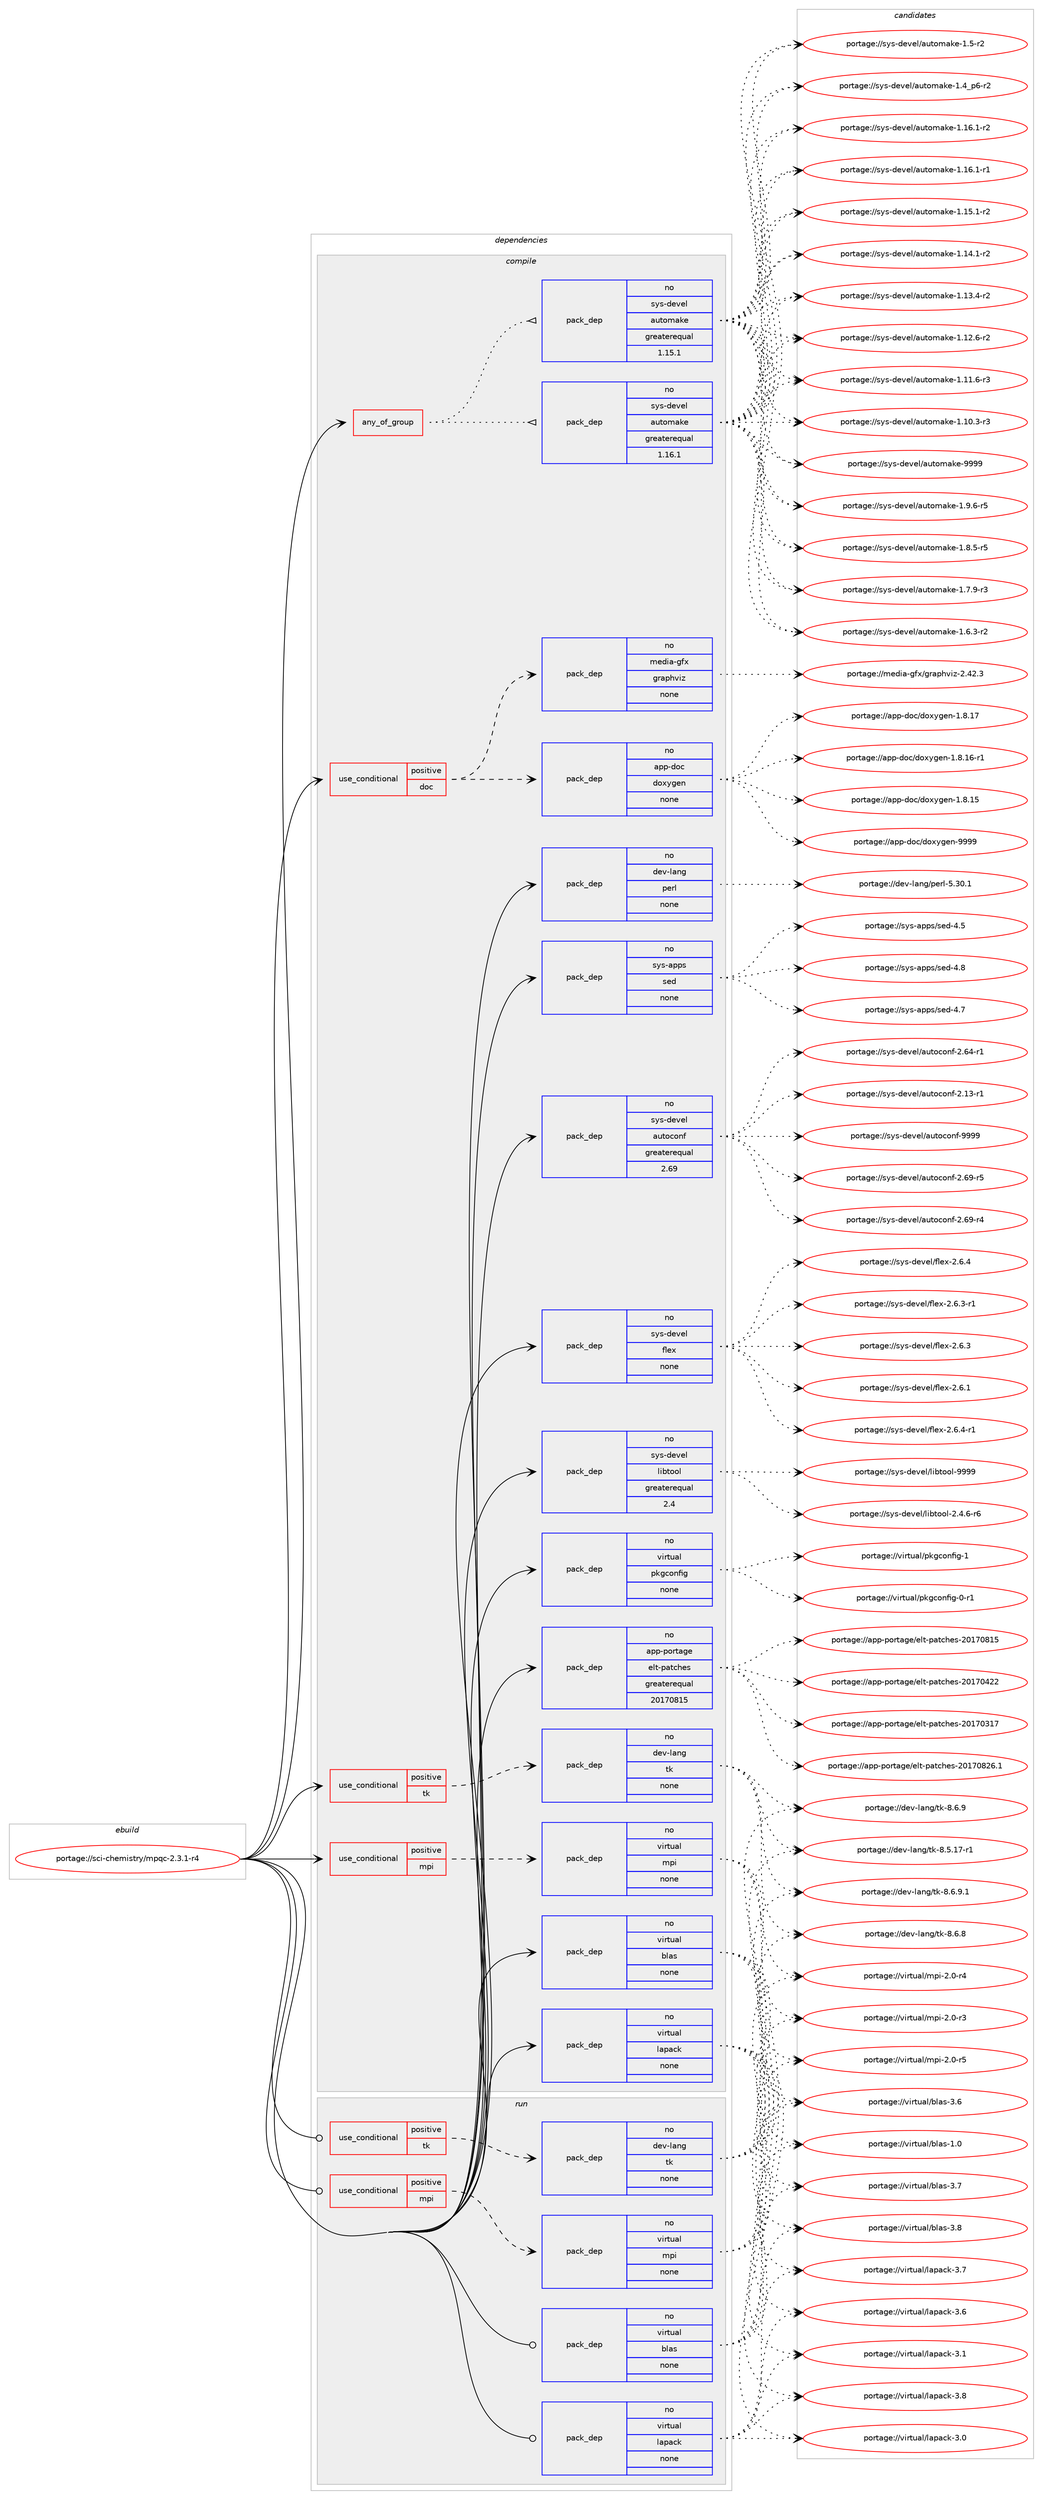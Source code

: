 digraph prolog {

# *************
# Graph options
# *************

newrank=true;
concentrate=true;
compound=true;
graph [rankdir=LR,fontname=Helvetica,fontsize=10,ranksep=1.5];#, ranksep=2.5, nodesep=0.2];
edge  [arrowhead=vee];
node  [fontname=Helvetica,fontsize=10];

# **********
# The ebuild
# **********

subgraph cluster_leftcol {
color=gray;
rank=same;
label=<<i>ebuild</i>>;
id [label="portage://sci-chemistry/mpqc-2.3.1-r4", color=red, width=4, href="../sci-chemistry/mpqc-2.3.1-r4.svg"];
}

# ****************
# The dependencies
# ****************

subgraph cluster_midcol {
color=gray;
label=<<i>dependencies</i>>;
subgraph cluster_compile {
fillcolor="#eeeeee";
style=filled;
label=<<i>compile</i>>;
subgraph any1123 {
dependency55364 [label=<<TABLE BORDER="0" CELLBORDER="1" CELLSPACING="0" CELLPADDING="4"><TR><TD CELLPADDING="10">any_of_group</TD></TR></TABLE>>, shape=none, color=red];subgraph pack42853 {
dependency55365 [label=<<TABLE BORDER="0" CELLBORDER="1" CELLSPACING="0" CELLPADDING="4" WIDTH="220"><TR><TD ROWSPAN="6" CELLPADDING="30">pack_dep</TD></TR><TR><TD WIDTH="110">no</TD></TR><TR><TD>sys-devel</TD></TR><TR><TD>automake</TD></TR><TR><TD>greaterequal</TD></TR><TR><TD>1.16.1</TD></TR></TABLE>>, shape=none, color=blue];
}
dependency55364:e -> dependency55365:w [weight=20,style="dotted",arrowhead="oinv"];
subgraph pack42854 {
dependency55366 [label=<<TABLE BORDER="0" CELLBORDER="1" CELLSPACING="0" CELLPADDING="4" WIDTH="220"><TR><TD ROWSPAN="6" CELLPADDING="30">pack_dep</TD></TR><TR><TD WIDTH="110">no</TD></TR><TR><TD>sys-devel</TD></TR><TR><TD>automake</TD></TR><TR><TD>greaterequal</TD></TR><TR><TD>1.15.1</TD></TR></TABLE>>, shape=none, color=blue];
}
dependency55364:e -> dependency55366:w [weight=20,style="dotted",arrowhead="oinv"];
}
id:e -> dependency55364:w [weight=20,style="solid",arrowhead="vee"];
subgraph cond11340 {
dependency55367 [label=<<TABLE BORDER="0" CELLBORDER="1" CELLSPACING="0" CELLPADDING="4"><TR><TD ROWSPAN="3" CELLPADDING="10">use_conditional</TD></TR><TR><TD>positive</TD></TR><TR><TD>doc</TD></TR></TABLE>>, shape=none, color=red];
subgraph pack42855 {
dependency55368 [label=<<TABLE BORDER="0" CELLBORDER="1" CELLSPACING="0" CELLPADDING="4" WIDTH="220"><TR><TD ROWSPAN="6" CELLPADDING="30">pack_dep</TD></TR><TR><TD WIDTH="110">no</TD></TR><TR><TD>app-doc</TD></TR><TR><TD>doxygen</TD></TR><TR><TD>none</TD></TR><TR><TD></TD></TR></TABLE>>, shape=none, color=blue];
}
dependency55367:e -> dependency55368:w [weight=20,style="dashed",arrowhead="vee"];
subgraph pack42856 {
dependency55369 [label=<<TABLE BORDER="0" CELLBORDER="1" CELLSPACING="0" CELLPADDING="4" WIDTH="220"><TR><TD ROWSPAN="6" CELLPADDING="30">pack_dep</TD></TR><TR><TD WIDTH="110">no</TD></TR><TR><TD>media-gfx</TD></TR><TR><TD>graphviz</TD></TR><TR><TD>none</TD></TR><TR><TD></TD></TR></TABLE>>, shape=none, color=blue];
}
dependency55367:e -> dependency55369:w [weight=20,style="dashed",arrowhead="vee"];
}
id:e -> dependency55367:w [weight=20,style="solid",arrowhead="vee"];
subgraph cond11341 {
dependency55370 [label=<<TABLE BORDER="0" CELLBORDER="1" CELLSPACING="0" CELLPADDING="4"><TR><TD ROWSPAN="3" CELLPADDING="10">use_conditional</TD></TR><TR><TD>positive</TD></TR><TR><TD>mpi</TD></TR></TABLE>>, shape=none, color=red];
subgraph pack42857 {
dependency55371 [label=<<TABLE BORDER="0" CELLBORDER="1" CELLSPACING="0" CELLPADDING="4" WIDTH="220"><TR><TD ROWSPAN="6" CELLPADDING="30">pack_dep</TD></TR><TR><TD WIDTH="110">no</TD></TR><TR><TD>virtual</TD></TR><TR><TD>mpi</TD></TR><TR><TD>none</TD></TR><TR><TD></TD></TR></TABLE>>, shape=none, color=blue];
}
dependency55370:e -> dependency55371:w [weight=20,style="dashed",arrowhead="vee"];
}
id:e -> dependency55370:w [weight=20,style="solid",arrowhead="vee"];
subgraph cond11342 {
dependency55372 [label=<<TABLE BORDER="0" CELLBORDER="1" CELLSPACING="0" CELLPADDING="4"><TR><TD ROWSPAN="3" CELLPADDING="10">use_conditional</TD></TR><TR><TD>positive</TD></TR><TR><TD>tk</TD></TR></TABLE>>, shape=none, color=red];
subgraph pack42858 {
dependency55373 [label=<<TABLE BORDER="0" CELLBORDER="1" CELLSPACING="0" CELLPADDING="4" WIDTH="220"><TR><TD ROWSPAN="6" CELLPADDING="30">pack_dep</TD></TR><TR><TD WIDTH="110">no</TD></TR><TR><TD>dev-lang</TD></TR><TR><TD>tk</TD></TR><TR><TD>none</TD></TR><TR><TD></TD></TR></TABLE>>, shape=none, color=blue];
}
dependency55372:e -> dependency55373:w [weight=20,style="dashed",arrowhead="vee"];
}
id:e -> dependency55372:w [weight=20,style="solid",arrowhead="vee"];
subgraph pack42859 {
dependency55374 [label=<<TABLE BORDER="0" CELLBORDER="1" CELLSPACING="0" CELLPADDING="4" WIDTH="220"><TR><TD ROWSPAN="6" CELLPADDING="30">pack_dep</TD></TR><TR><TD WIDTH="110">no</TD></TR><TR><TD>app-portage</TD></TR><TR><TD>elt-patches</TD></TR><TR><TD>greaterequal</TD></TR><TR><TD>20170815</TD></TR></TABLE>>, shape=none, color=blue];
}
id:e -> dependency55374:w [weight=20,style="solid",arrowhead="vee"];
subgraph pack42860 {
dependency55375 [label=<<TABLE BORDER="0" CELLBORDER="1" CELLSPACING="0" CELLPADDING="4" WIDTH="220"><TR><TD ROWSPAN="6" CELLPADDING="30">pack_dep</TD></TR><TR><TD WIDTH="110">no</TD></TR><TR><TD>dev-lang</TD></TR><TR><TD>perl</TD></TR><TR><TD>none</TD></TR><TR><TD></TD></TR></TABLE>>, shape=none, color=blue];
}
id:e -> dependency55375:w [weight=20,style="solid",arrowhead="vee"];
subgraph pack42861 {
dependency55376 [label=<<TABLE BORDER="0" CELLBORDER="1" CELLSPACING="0" CELLPADDING="4" WIDTH="220"><TR><TD ROWSPAN="6" CELLPADDING="30">pack_dep</TD></TR><TR><TD WIDTH="110">no</TD></TR><TR><TD>sys-apps</TD></TR><TR><TD>sed</TD></TR><TR><TD>none</TD></TR><TR><TD></TD></TR></TABLE>>, shape=none, color=blue];
}
id:e -> dependency55376:w [weight=20,style="solid",arrowhead="vee"];
subgraph pack42862 {
dependency55377 [label=<<TABLE BORDER="0" CELLBORDER="1" CELLSPACING="0" CELLPADDING="4" WIDTH="220"><TR><TD ROWSPAN="6" CELLPADDING="30">pack_dep</TD></TR><TR><TD WIDTH="110">no</TD></TR><TR><TD>sys-devel</TD></TR><TR><TD>autoconf</TD></TR><TR><TD>greaterequal</TD></TR><TR><TD>2.69</TD></TR></TABLE>>, shape=none, color=blue];
}
id:e -> dependency55377:w [weight=20,style="solid",arrowhead="vee"];
subgraph pack42863 {
dependency55378 [label=<<TABLE BORDER="0" CELLBORDER="1" CELLSPACING="0" CELLPADDING="4" WIDTH="220"><TR><TD ROWSPAN="6" CELLPADDING="30">pack_dep</TD></TR><TR><TD WIDTH="110">no</TD></TR><TR><TD>sys-devel</TD></TR><TR><TD>flex</TD></TR><TR><TD>none</TD></TR><TR><TD></TD></TR></TABLE>>, shape=none, color=blue];
}
id:e -> dependency55378:w [weight=20,style="solid",arrowhead="vee"];
subgraph pack42864 {
dependency55379 [label=<<TABLE BORDER="0" CELLBORDER="1" CELLSPACING="0" CELLPADDING="4" WIDTH="220"><TR><TD ROWSPAN="6" CELLPADDING="30">pack_dep</TD></TR><TR><TD WIDTH="110">no</TD></TR><TR><TD>sys-devel</TD></TR><TR><TD>libtool</TD></TR><TR><TD>greaterequal</TD></TR><TR><TD>2.4</TD></TR></TABLE>>, shape=none, color=blue];
}
id:e -> dependency55379:w [weight=20,style="solid",arrowhead="vee"];
subgraph pack42865 {
dependency55380 [label=<<TABLE BORDER="0" CELLBORDER="1" CELLSPACING="0" CELLPADDING="4" WIDTH="220"><TR><TD ROWSPAN="6" CELLPADDING="30">pack_dep</TD></TR><TR><TD WIDTH="110">no</TD></TR><TR><TD>virtual</TD></TR><TR><TD>blas</TD></TR><TR><TD>none</TD></TR><TR><TD></TD></TR></TABLE>>, shape=none, color=blue];
}
id:e -> dependency55380:w [weight=20,style="solid",arrowhead="vee"];
subgraph pack42866 {
dependency55381 [label=<<TABLE BORDER="0" CELLBORDER="1" CELLSPACING="0" CELLPADDING="4" WIDTH="220"><TR><TD ROWSPAN="6" CELLPADDING="30">pack_dep</TD></TR><TR><TD WIDTH="110">no</TD></TR><TR><TD>virtual</TD></TR><TR><TD>lapack</TD></TR><TR><TD>none</TD></TR><TR><TD></TD></TR></TABLE>>, shape=none, color=blue];
}
id:e -> dependency55381:w [weight=20,style="solid",arrowhead="vee"];
subgraph pack42867 {
dependency55382 [label=<<TABLE BORDER="0" CELLBORDER="1" CELLSPACING="0" CELLPADDING="4" WIDTH="220"><TR><TD ROWSPAN="6" CELLPADDING="30">pack_dep</TD></TR><TR><TD WIDTH="110">no</TD></TR><TR><TD>virtual</TD></TR><TR><TD>pkgconfig</TD></TR><TR><TD>none</TD></TR><TR><TD></TD></TR></TABLE>>, shape=none, color=blue];
}
id:e -> dependency55382:w [weight=20,style="solid",arrowhead="vee"];
}
subgraph cluster_compileandrun {
fillcolor="#eeeeee";
style=filled;
label=<<i>compile and run</i>>;
}
subgraph cluster_run {
fillcolor="#eeeeee";
style=filled;
label=<<i>run</i>>;
subgraph cond11343 {
dependency55383 [label=<<TABLE BORDER="0" CELLBORDER="1" CELLSPACING="0" CELLPADDING="4"><TR><TD ROWSPAN="3" CELLPADDING="10">use_conditional</TD></TR><TR><TD>positive</TD></TR><TR><TD>mpi</TD></TR></TABLE>>, shape=none, color=red];
subgraph pack42868 {
dependency55384 [label=<<TABLE BORDER="0" CELLBORDER="1" CELLSPACING="0" CELLPADDING="4" WIDTH="220"><TR><TD ROWSPAN="6" CELLPADDING="30">pack_dep</TD></TR><TR><TD WIDTH="110">no</TD></TR><TR><TD>virtual</TD></TR><TR><TD>mpi</TD></TR><TR><TD>none</TD></TR><TR><TD></TD></TR></TABLE>>, shape=none, color=blue];
}
dependency55383:e -> dependency55384:w [weight=20,style="dashed",arrowhead="vee"];
}
id:e -> dependency55383:w [weight=20,style="solid",arrowhead="odot"];
subgraph cond11344 {
dependency55385 [label=<<TABLE BORDER="0" CELLBORDER="1" CELLSPACING="0" CELLPADDING="4"><TR><TD ROWSPAN="3" CELLPADDING="10">use_conditional</TD></TR><TR><TD>positive</TD></TR><TR><TD>tk</TD></TR></TABLE>>, shape=none, color=red];
subgraph pack42869 {
dependency55386 [label=<<TABLE BORDER="0" CELLBORDER="1" CELLSPACING="0" CELLPADDING="4" WIDTH="220"><TR><TD ROWSPAN="6" CELLPADDING="30">pack_dep</TD></TR><TR><TD WIDTH="110">no</TD></TR><TR><TD>dev-lang</TD></TR><TR><TD>tk</TD></TR><TR><TD>none</TD></TR><TR><TD></TD></TR></TABLE>>, shape=none, color=blue];
}
dependency55385:e -> dependency55386:w [weight=20,style="dashed",arrowhead="vee"];
}
id:e -> dependency55385:w [weight=20,style="solid",arrowhead="odot"];
subgraph pack42870 {
dependency55387 [label=<<TABLE BORDER="0" CELLBORDER="1" CELLSPACING="0" CELLPADDING="4" WIDTH="220"><TR><TD ROWSPAN="6" CELLPADDING="30">pack_dep</TD></TR><TR><TD WIDTH="110">no</TD></TR><TR><TD>virtual</TD></TR><TR><TD>blas</TD></TR><TR><TD>none</TD></TR><TR><TD></TD></TR></TABLE>>, shape=none, color=blue];
}
id:e -> dependency55387:w [weight=20,style="solid",arrowhead="odot"];
subgraph pack42871 {
dependency55388 [label=<<TABLE BORDER="0" CELLBORDER="1" CELLSPACING="0" CELLPADDING="4" WIDTH="220"><TR><TD ROWSPAN="6" CELLPADDING="30">pack_dep</TD></TR><TR><TD WIDTH="110">no</TD></TR><TR><TD>virtual</TD></TR><TR><TD>lapack</TD></TR><TR><TD>none</TD></TR><TR><TD></TD></TR></TABLE>>, shape=none, color=blue];
}
id:e -> dependency55388:w [weight=20,style="solid",arrowhead="odot"];
}
}

# **************
# The candidates
# **************

subgraph cluster_choices {
rank=same;
color=gray;
label=<<i>candidates</i>>;

subgraph choice42853 {
color=black;
nodesep=1;
choice115121115451001011181011084797117116111109971071014557575757 [label="portage://sys-devel/automake-9999", color=red, width=4,href="../sys-devel/automake-9999.svg"];
choice115121115451001011181011084797117116111109971071014549465746544511453 [label="portage://sys-devel/automake-1.9.6-r5", color=red, width=4,href="../sys-devel/automake-1.9.6-r5.svg"];
choice115121115451001011181011084797117116111109971071014549465646534511453 [label="portage://sys-devel/automake-1.8.5-r5", color=red, width=4,href="../sys-devel/automake-1.8.5-r5.svg"];
choice115121115451001011181011084797117116111109971071014549465546574511451 [label="portage://sys-devel/automake-1.7.9-r3", color=red, width=4,href="../sys-devel/automake-1.7.9-r3.svg"];
choice115121115451001011181011084797117116111109971071014549465446514511450 [label="portage://sys-devel/automake-1.6.3-r2", color=red, width=4,href="../sys-devel/automake-1.6.3-r2.svg"];
choice11512111545100101118101108479711711611110997107101454946534511450 [label="portage://sys-devel/automake-1.5-r2", color=red, width=4,href="../sys-devel/automake-1.5-r2.svg"];
choice115121115451001011181011084797117116111109971071014549465295112544511450 [label="portage://sys-devel/automake-1.4_p6-r2", color=red, width=4,href="../sys-devel/automake-1.4_p6-r2.svg"];
choice11512111545100101118101108479711711611110997107101454946495446494511450 [label="portage://sys-devel/automake-1.16.1-r2", color=red, width=4,href="../sys-devel/automake-1.16.1-r2.svg"];
choice11512111545100101118101108479711711611110997107101454946495446494511449 [label="portage://sys-devel/automake-1.16.1-r1", color=red, width=4,href="../sys-devel/automake-1.16.1-r1.svg"];
choice11512111545100101118101108479711711611110997107101454946495346494511450 [label="portage://sys-devel/automake-1.15.1-r2", color=red, width=4,href="../sys-devel/automake-1.15.1-r2.svg"];
choice11512111545100101118101108479711711611110997107101454946495246494511450 [label="portage://sys-devel/automake-1.14.1-r2", color=red, width=4,href="../sys-devel/automake-1.14.1-r2.svg"];
choice11512111545100101118101108479711711611110997107101454946495146524511450 [label="portage://sys-devel/automake-1.13.4-r2", color=red, width=4,href="../sys-devel/automake-1.13.4-r2.svg"];
choice11512111545100101118101108479711711611110997107101454946495046544511450 [label="portage://sys-devel/automake-1.12.6-r2", color=red, width=4,href="../sys-devel/automake-1.12.6-r2.svg"];
choice11512111545100101118101108479711711611110997107101454946494946544511451 [label="portage://sys-devel/automake-1.11.6-r3", color=red, width=4,href="../sys-devel/automake-1.11.6-r3.svg"];
choice11512111545100101118101108479711711611110997107101454946494846514511451 [label="portage://sys-devel/automake-1.10.3-r3", color=red, width=4,href="../sys-devel/automake-1.10.3-r3.svg"];
dependency55365:e -> choice115121115451001011181011084797117116111109971071014557575757:w [style=dotted,weight="100"];
dependency55365:e -> choice115121115451001011181011084797117116111109971071014549465746544511453:w [style=dotted,weight="100"];
dependency55365:e -> choice115121115451001011181011084797117116111109971071014549465646534511453:w [style=dotted,weight="100"];
dependency55365:e -> choice115121115451001011181011084797117116111109971071014549465546574511451:w [style=dotted,weight="100"];
dependency55365:e -> choice115121115451001011181011084797117116111109971071014549465446514511450:w [style=dotted,weight="100"];
dependency55365:e -> choice11512111545100101118101108479711711611110997107101454946534511450:w [style=dotted,weight="100"];
dependency55365:e -> choice115121115451001011181011084797117116111109971071014549465295112544511450:w [style=dotted,weight="100"];
dependency55365:e -> choice11512111545100101118101108479711711611110997107101454946495446494511450:w [style=dotted,weight="100"];
dependency55365:e -> choice11512111545100101118101108479711711611110997107101454946495446494511449:w [style=dotted,weight="100"];
dependency55365:e -> choice11512111545100101118101108479711711611110997107101454946495346494511450:w [style=dotted,weight="100"];
dependency55365:e -> choice11512111545100101118101108479711711611110997107101454946495246494511450:w [style=dotted,weight="100"];
dependency55365:e -> choice11512111545100101118101108479711711611110997107101454946495146524511450:w [style=dotted,weight="100"];
dependency55365:e -> choice11512111545100101118101108479711711611110997107101454946495046544511450:w [style=dotted,weight="100"];
dependency55365:e -> choice11512111545100101118101108479711711611110997107101454946494946544511451:w [style=dotted,weight="100"];
dependency55365:e -> choice11512111545100101118101108479711711611110997107101454946494846514511451:w [style=dotted,weight="100"];
}
subgraph choice42854 {
color=black;
nodesep=1;
choice115121115451001011181011084797117116111109971071014557575757 [label="portage://sys-devel/automake-9999", color=red, width=4,href="../sys-devel/automake-9999.svg"];
choice115121115451001011181011084797117116111109971071014549465746544511453 [label="portage://sys-devel/automake-1.9.6-r5", color=red, width=4,href="../sys-devel/automake-1.9.6-r5.svg"];
choice115121115451001011181011084797117116111109971071014549465646534511453 [label="portage://sys-devel/automake-1.8.5-r5", color=red, width=4,href="../sys-devel/automake-1.8.5-r5.svg"];
choice115121115451001011181011084797117116111109971071014549465546574511451 [label="portage://sys-devel/automake-1.7.9-r3", color=red, width=4,href="../sys-devel/automake-1.7.9-r3.svg"];
choice115121115451001011181011084797117116111109971071014549465446514511450 [label="portage://sys-devel/automake-1.6.3-r2", color=red, width=4,href="../sys-devel/automake-1.6.3-r2.svg"];
choice11512111545100101118101108479711711611110997107101454946534511450 [label="portage://sys-devel/automake-1.5-r2", color=red, width=4,href="../sys-devel/automake-1.5-r2.svg"];
choice115121115451001011181011084797117116111109971071014549465295112544511450 [label="portage://sys-devel/automake-1.4_p6-r2", color=red, width=4,href="../sys-devel/automake-1.4_p6-r2.svg"];
choice11512111545100101118101108479711711611110997107101454946495446494511450 [label="portage://sys-devel/automake-1.16.1-r2", color=red, width=4,href="../sys-devel/automake-1.16.1-r2.svg"];
choice11512111545100101118101108479711711611110997107101454946495446494511449 [label="portage://sys-devel/automake-1.16.1-r1", color=red, width=4,href="../sys-devel/automake-1.16.1-r1.svg"];
choice11512111545100101118101108479711711611110997107101454946495346494511450 [label="portage://sys-devel/automake-1.15.1-r2", color=red, width=4,href="../sys-devel/automake-1.15.1-r2.svg"];
choice11512111545100101118101108479711711611110997107101454946495246494511450 [label="portage://sys-devel/automake-1.14.1-r2", color=red, width=4,href="../sys-devel/automake-1.14.1-r2.svg"];
choice11512111545100101118101108479711711611110997107101454946495146524511450 [label="portage://sys-devel/automake-1.13.4-r2", color=red, width=4,href="../sys-devel/automake-1.13.4-r2.svg"];
choice11512111545100101118101108479711711611110997107101454946495046544511450 [label="portage://sys-devel/automake-1.12.6-r2", color=red, width=4,href="../sys-devel/automake-1.12.6-r2.svg"];
choice11512111545100101118101108479711711611110997107101454946494946544511451 [label="portage://sys-devel/automake-1.11.6-r3", color=red, width=4,href="../sys-devel/automake-1.11.6-r3.svg"];
choice11512111545100101118101108479711711611110997107101454946494846514511451 [label="portage://sys-devel/automake-1.10.3-r3", color=red, width=4,href="../sys-devel/automake-1.10.3-r3.svg"];
dependency55366:e -> choice115121115451001011181011084797117116111109971071014557575757:w [style=dotted,weight="100"];
dependency55366:e -> choice115121115451001011181011084797117116111109971071014549465746544511453:w [style=dotted,weight="100"];
dependency55366:e -> choice115121115451001011181011084797117116111109971071014549465646534511453:w [style=dotted,weight="100"];
dependency55366:e -> choice115121115451001011181011084797117116111109971071014549465546574511451:w [style=dotted,weight="100"];
dependency55366:e -> choice115121115451001011181011084797117116111109971071014549465446514511450:w [style=dotted,weight="100"];
dependency55366:e -> choice11512111545100101118101108479711711611110997107101454946534511450:w [style=dotted,weight="100"];
dependency55366:e -> choice115121115451001011181011084797117116111109971071014549465295112544511450:w [style=dotted,weight="100"];
dependency55366:e -> choice11512111545100101118101108479711711611110997107101454946495446494511450:w [style=dotted,weight="100"];
dependency55366:e -> choice11512111545100101118101108479711711611110997107101454946495446494511449:w [style=dotted,weight="100"];
dependency55366:e -> choice11512111545100101118101108479711711611110997107101454946495346494511450:w [style=dotted,weight="100"];
dependency55366:e -> choice11512111545100101118101108479711711611110997107101454946495246494511450:w [style=dotted,weight="100"];
dependency55366:e -> choice11512111545100101118101108479711711611110997107101454946495146524511450:w [style=dotted,weight="100"];
dependency55366:e -> choice11512111545100101118101108479711711611110997107101454946495046544511450:w [style=dotted,weight="100"];
dependency55366:e -> choice11512111545100101118101108479711711611110997107101454946494946544511451:w [style=dotted,weight="100"];
dependency55366:e -> choice11512111545100101118101108479711711611110997107101454946494846514511451:w [style=dotted,weight="100"];
}
subgraph choice42855 {
color=black;
nodesep=1;
choice971121124510011199471001111201211031011104557575757 [label="portage://app-doc/doxygen-9999", color=red, width=4,href="../app-doc/doxygen-9999.svg"];
choice9711211245100111994710011112012110310111045494656464955 [label="portage://app-doc/doxygen-1.8.17", color=red, width=4,href="../app-doc/doxygen-1.8.17.svg"];
choice97112112451001119947100111120121103101110454946564649544511449 [label="portage://app-doc/doxygen-1.8.16-r1", color=red, width=4,href="../app-doc/doxygen-1.8.16-r1.svg"];
choice9711211245100111994710011112012110310111045494656464953 [label="portage://app-doc/doxygen-1.8.15", color=red, width=4,href="../app-doc/doxygen-1.8.15.svg"];
dependency55368:e -> choice971121124510011199471001111201211031011104557575757:w [style=dotted,weight="100"];
dependency55368:e -> choice9711211245100111994710011112012110310111045494656464955:w [style=dotted,weight="100"];
dependency55368:e -> choice97112112451001119947100111120121103101110454946564649544511449:w [style=dotted,weight="100"];
dependency55368:e -> choice9711211245100111994710011112012110310111045494656464953:w [style=dotted,weight="100"];
}
subgraph choice42856 {
color=black;
nodesep=1;
choice1091011001059745103102120471031149711210411810512245504652504651 [label="portage://media-gfx/graphviz-2.42.3", color=red, width=4,href="../media-gfx/graphviz-2.42.3.svg"];
dependency55369:e -> choice1091011001059745103102120471031149711210411810512245504652504651:w [style=dotted,weight="100"];
}
subgraph choice42857 {
color=black;
nodesep=1;
choice1181051141161179710847109112105455046484511453 [label="portage://virtual/mpi-2.0-r5", color=red, width=4,href="../virtual/mpi-2.0-r5.svg"];
choice1181051141161179710847109112105455046484511452 [label="portage://virtual/mpi-2.0-r4", color=red, width=4,href="../virtual/mpi-2.0-r4.svg"];
choice1181051141161179710847109112105455046484511451 [label="portage://virtual/mpi-2.0-r3", color=red, width=4,href="../virtual/mpi-2.0-r3.svg"];
dependency55371:e -> choice1181051141161179710847109112105455046484511453:w [style=dotted,weight="100"];
dependency55371:e -> choice1181051141161179710847109112105455046484511452:w [style=dotted,weight="100"];
dependency55371:e -> choice1181051141161179710847109112105455046484511451:w [style=dotted,weight="100"];
}
subgraph choice42858 {
color=black;
nodesep=1;
choice1001011184510897110103471161074556465446574649 [label="portage://dev-lang/tk-8.6.9.1", color=red, width=4,href="../dev-lang/tk-8.6.9.1.svg"];
choice100101118451089711010347116107455646544657 [label="portage://dev-lang/tk-8.6.9", color=red, width=4,href="../dev-lang/tk-8.6.9.svg"];
choice100101118451089711010347116107455646544656 [label="portage://dev-lang/tk-8.6.8", color=red, width=4,href="../dev-lang/tk-8.6.8.svg"];
choice100101118451089711010347116107455646534649554511449 [label="portage://dev-lang/tk-8.5.17-r1", color=red, width=4,href="../dev-lang/tk-8.5.17-r1.svg"];
dependency55373:e -> choice1001011184510897110103471161074556465446574649:w [style=dotted,weight="100"];
dependency55373:e -> choice100101118451089711010347116107455646544657:w [style=dotted,weight="100"];
dependency55373:e -> choice100101118451089711010347116107455646544656:w [style=dotted,weight="100"];
dependency55373:e -> choice100101118451089711010347116107455646534649554511449:w [style=dotted,weight="100"];
}
subgraph choice42859 {
color=black;
nodesep=1;
choice971121124511211111411697103101471011081164511297116991041011154550484955485650544649 [label="portage://app-portage/elt-patches-20170826.1", color=red, width=4,href="../app-portage/elt-patches-20170826.1.svg"];
choice97112112451121111141169710310147101108116451129711699104101115455048495548564953 [label="portage://app-portage/elt-patches-20170815", color=red, width=4,href="../app-portage/elt-patches-20170815.svg"];
choice97112112451121111141169710310147101108116451129711699104101115455048495548525050 [label="portage://app-portage/elt-patches-20170422", color=red, width=4,href="../app-portage/elt-patches-20170422.svg"];
choice97112112451121111141169710310147101108116451129711699104101115455048495548514955 [label="portage://app-portage/elt-patches-20170317", color=red, width=4,href="../app-portage/elt-patches-20170317.svg"];
dependency55374:e -> choice971121124511211111411697103101471011081164511297116991041011154550484955485650544649:w [style=dotted,weight="100"];
dependency55374:e -> choice97112112451121111141169710310147101108116451129711699104101115455048495548564953:w [style=dotted,weight="100"];
dependency55374:e -> choice97112112451121111141169710310147101108116451129711699104101115455048495548525050:w [style=dotted,weight="100"];
dependency55374:e -> choice97112112451121111141169710310147101108116451129711699104101115455048495548514955:w [style=dotted,weight="100"];
}
subgraph choice42860 {
color=black;
nodesep=1;
choice10010111845108971101034711210111410845534651484649 [label="portage://dev-lang/perl-5.30.1", color=red, width=4,href="../dev-lang/perl-5.30.1.svg"];
dependency55375:e -> choice10010111845108971101034711210111410845534651484649:w [style=dotted,weight="100"];
}
subgraph choice42861 {
color=black;
nodesep=1;
choice11512111545971121121154711510110045524656 [label="portage://sys-apps/sed-4.8", color=red, width=4,href="../sys-apps/sed-4.8.svg"];
choice11512111545971121121154711510110045524655 [label="portage://sys-apps/sed-4.7", color=red, width=4,href="../sys-apps/sed-4.7.svg"];
choice11512111545971121121154711510110045524653 [label="portage://sys-apps/sed-4.5", color=red, width=4,href="../sys-apps/sed-4.5.svg"];
dependency55376:e -> choice11512111545971121121154711510110045524656:w [style=dotted,weight="100"];
dependency55376:e -> choice11512111545971121121154711510110045524655:w [style=dotted,weight="100"];
dependency55376:e -> choice11512111545971121121154711510110045524653:w [style=dotted,weight="100"];
}
subgraph choice42862 {
color=black;
nodesep=1;
choice115121115451001011181011084797117116111991111101024557575757 [label="portage://sys-devel/autoconf-9999", color=red, width=4,href="../sys-devel/autoconf-9999.svg"];
choice1151211154510010111810110847971171161119911111010245504654574511453 [label="portage://sys-devel/autoconf-2.69-r5", color=red, width=4,href="../sys-devel/autoconf-2.69-r5.svg"];
choice1151211154510010111810110847971171161119911111010245504654574511452 [label="portage://sys-devel/autoconf-2.69-r4", color=red, width=4,href="../sys-devel/autoconf-2.69-r4.svg"];
choice1151211154510010111810110847971171161119911111010245504654524511449 [label="portage://sys-devel/autoconf-2.64-r1", color=red, width=4,href="../sys-devel/autoconf-2.64-r1.svg"];
choice1151211154510010111810110847971171161119911111010245504649514511449 [label="portage://sys-devel/autoconf-2.13-r1", color=red, width=4,href="../sys-devel/autoconf-2.13-r1.svg"];
dependency55377:e -> choice115121115451001011181011084797117116111991111101024557575757:w [style=dotted,weight="100"];
dependency55377:e -> choice1151211154510010111810110847971171161119911111010245504654574511453:w [style=dotted,weight="100"];
dependency55377:e -> choice1151211154510010111810110847971171161119911111010245504654574511452:w [style=dotted,weight="100"];
dependency55377:e -> choice1151211154510010111810110847971171161119911111010245504654524511449:w [style=dotted,weight="100"];
dependency55377:e -> choice1151211154510010111810110847971171161119911111010245504649514511449:w [style=dotted,weight="100"];
}
subgraph choice42863 {
color=black;
nodesep=1;
choice11512111545100101118101108471021081011204550465446524511449 [label="portage://sys-devel/flex-2.6.4-r1", color=red, width=4,href="../sys-devel/flex-2.6.4-r1.svg"];
choice1151211154510010111810110847102108101120455046544652 [label="portage://sys-devel/flex-2.6.4", color=red, width=4,href="../sys-devel/flex-2.6.4.svg"];
choice11512111545100101118101108471021081011204550465446514511449 [label="portage://sys-devel/flex-2.6.3-r1", color=red, width=4,href="../sys-devel/flex-2.6.3-r1.svg"];
choice1151211154510010111810110847102108101120455046544651 [label="portage://sys-devel/flex-2.6.3", color=red, width=4,href="../sys-devel/flex-2.6.3.svg"];
choice1151211154510010111810110847102108101120455046544649 [label="portage://sys-devel/flex-2.6.1", color=red, width=4,href="../sys-devel/flex-2.6.1.svg"];
dependency55378:e -> choice11512111545100101118101108471021081011204550465446524511449:w [style=dotted,weight="100"];
dependency55378:e -> choice1151211154510010111810110847102108101120455046544652:w [style=dotted,weight="100"];
dependency55378:e -> choice11512111545100101118101108471021081011204550465446514511449:w [style=dotted,weight="100"];
dependency55378:e -> choice1151211154510010111810110847102108101120455046544651:w [style=dotted,weight="100"];
dependency55378:e -> choice1151211154510010111810110847102108101120455046544649:w [style=dotted,weight="100"];
}
subgraph choice42864 {
color=black;
nodesep=1;
choice1151211154510010111810110847108105981161111111084557575757 [label="portage://sys-devel/libtool-9999", color=red, width=4,href="../sys-devel/libtool-9999.svg"];
choice1151211154510010111810110847108105981161111111084550465246544511454 [label="portage://sys-devel/libtool-2.4.6-r6", color=red, width=4,href="../sys-devel/libtool-2.4.6-r6.svg"];
dependency55379:e -> choice1151211154510010111810110847108105981161111111084557575757:w [style=dotted,weight="100"];
dependency55379:e -> choice1151211154510010111810110847108105981161111111084550465246544511454:w [style=dotted,weight="100"];
}
subgraph choice42865 {
color=black;
nodesep=1;
choice1181051141161179710847981089711545514656 [label="portage://virtual/blas-3.8", color=red, width=4,href="../virtual/blas-3.8.svg"];
choice1181051141161179710847981089711545514655 [label="portage://virtual/blas-3.7", color=red, width=4,href="../virtual/blas-3.7.svg"];
choice1181051141161179710847981089711545514654 [label="portage://virtual/blas-3.6", color=red, width=4,href="../virtual/blas-3.6.svg"];
choice1181051141161179710847981089711545494648 [label="portage://virtual/blas-1.0", color=red, width=4,href="../virtual/blas-1.0.svg"];
dependency55380:e -> choice1181051141161179710847981089711545514656:w [style=dotted,weight="100"];
dependency55380:e -> choice1181051141161179710847981089711545514655:w [style=dotted,weight="100"];
dependency55380:e -> choice1181051141161179710847981089711545514654:w [style=dotted,weight="100"];
dependency55380:e -> choice1181051141161179710847981089711545494648:w [style=dotted,weight="100"];
}
subgraph choice42866 {
color=black;
nodesep=1;
choice118105114116117971084710897112979910745514656 [label="portage://virtual/lapack-3.8", color=red, width=4,href="../virtual/lapack-3.8.svg"];
choice118105114116117971084710897112979910745514655 [label="portage://virtual/lapack-3.7", color=red, width=4,href="../virtual/lapack-3.7.svg"];
choice118105114116117971084710897112979910745514654 [label="portage://virtual/lapack-3.6", color=red, width=4,href="../virtual/lapack-3.6.svg"];
choice118105114116117971084710897112979910745514649 [label="portage://virtual/lapack-3.1", color=red, width=4,href="../virtual/lapack-3.1.svg"];
choice118105114116117971084710897112979910745514648 [label="portage://virtual/lapack-3.0", color=red, width=4,href="../virtual/lapack-3.0.svg"];
dependency55381:e -> choice118105114116117971084710897112979910745514656:w [style=dotted,weight="100"];
dependency55381:e -> choice118105114116117971084710897112979910745514655:w [style=dotted,weight="100"];
dependency55381:e -> choice118105114116117971084710897112979910745514654:w [style=dotted,weight="100"];
dependency55381:e -> choice118105114116117971084710897112979910745514649:w [style=dotted,weight="100"];
dependency55381:e -> choice118105114116117971084710897112979910745514648:w [style=dotted,weight="100"];
}
subgraph choice42867 {
color=black;
nodesep=1;
choice1181051141161179710847112107103991111101021051034549 [label="portage://virtual/pkgconfig-1", color=red, width=4,href="../virtual/pkgconfig-1.svg"];
choice11810511411611797108471121071039911111010210510345484511449 [label="portage://virtual/pkgconfig-0-r1", color=red, width=4,href="../virtual/pkgconfig-0-r1.svg"];
dependency55382:e -> choice1181051141161179710847112107103991111101021051034549:w [style=dotted,weight="100"];
dependency55382:e -> choice11810511411611797108471121071039911111010210510345484511449:w [style=dotted,weight="100"];
}
subgraph choice42868 {
color=black;
nodesep=1;
choice1181051141161179710847109112105455046484511453 [label="portage://virtual/mpi-2.0-r5", color=red, width=4,href="../virtual/mpi-2.0-r5.svg"];
choice1181051141161179710847109112105455046484511452 [label="portage://virtual/mpi-2.0-r4", color=red, width=4,href="../virtual/mpi-2.0-r4.svg"];
choice1181051141161179710847109112105455046484511451 [label="portage://virtual/mpi-2.0-r3", color=red, width=4,href="../virtual/mpi-2.0-r3.svg"];
dependency55384:e -> choice1181051141161179710847109112105455046484511453:w [style=dotted,weight="100"];
dependency55384:e -> choice1181051141161179710847109112105455046484511452:w [style=dotted,weight="100"];
dependency55384:e -> choice1181051141161179710847109112105455046484511451:w [style=dotted,weight="100"];
}
subgraph choice42869 {
color=black;
nodesep=1;
choice1001011184510897110103471161074556465446574649 [label="portage://dev-lang/tk-8.6.9.1", color=red, width=4,href="../dev-lang/tk-8.6.9.1.svg"];
choice100101118451089711010347116107455646544657 [label="portage://dev-lang/tk-8.6.9", color=red, width=4,href="../dev-lang/tk-8.6.9.svg"];
choice100101118451089711010347116107455646544656 [label="portage://dev-lang/tk-8.6.8", color=red, width=4,href="../dev-lang/tk-8.6.8.svg"];
choice100101118451089711010347116107455646534649554511449 [label="portage://dev-lang/tk-8.5.17-r1", color=red, width=4,href="../dev-lang/tk-8.5.17-r1.svg"];
dependency55386:e -> choice1001011184510897110103471161074556465446574649:w [style=dotted,weight="100"];
dependency55386:e -> choice100101118451089711010347116107455646544657:w [style=dotted,weight="100"];
dependency55386:e -> choice100101118451089711010347116107455646544656:w [style=dotted,weight="100"];
dependency55386:e -> choice100101118451089711010347116107455646534649554511449:w [style=dotted,weight="100"];
}
subgraph choice42870 {
color=black;
nodesep=1;
choice1181051141161179710847981089711545514656 [label="portage://virtual/blas-3.8", color=red, width=4,href="../virtual/blas-3.8.svg"];
choice1181051141161179710847981089711545514655 [label="portage://virtual/blas-3.7", color=red, width=4,href="../virtual/blas-3.7.svg"];
choice1181051141161179710847981089711545514654 [label="portage://virtual/blas-3.6", color=red, width=4,href="../virtual/blas-3.6.svg"];
choice1181051141161179710847981089711545494648 [label="portage://virtual/blas-1.0", color=red, width=4,href="../virtual/blas-1.0.svg"];
dependency55387:e -> choice1181051141161179710847981089711545514656:w [style=dotted,weight="100"];
dependency55387:e -> choice1181051141161179710847981089711545514655:w [style=dotted,weight="100"];
dependency55387:e -> choice1181051141161179710847981089711545514654:w [style=dotted,weight="100"];
dependency55387:e -> choice1181051141161179710847981089711545494648:w [style=dotted,weight="100"];
}
subgraph choice42871 {
color=black;
nodesep=1;
choice118105114116117971084710897112979910745514656 [label="portage://virtual/lapack-3.8", color=red, width=4,href="../virtual/lapack-3.8.svg"];
choice118105114116117971084710897112979910745514655 [label="portage://virtual/lapack-3.7", color=red, width=4,href="../virtual/lapack-3.7.svg"];
choice118105114116117971084710897112979910745514654 [label="portage://virtual/lapack-3.6", color=red, width=4,href="../virtual/lapack-3.6.svg"];
choice118105114116117971084710897112979910745514649 [label="portage://virtual/lapack-3.1", color=red, width=4,href="../virtual/lapack-3.1.svg"];
choice118105114116117971084710897112979910745514648 [label="portage://virtual/lapack-3.0", color=red, width=4,href="../virtual/lapack-3.0.svg"];
dependency55388:e -> choice118105114116117971084710897112979910745514656:w [style=dotted,weight="100"];
dependency55388:e -> choice118105114116117971084710897112979910745514655:w [style=dotted,weight="100"];
dependency55388:e -> choice118105114116117971084710897112979910745514654:w [style=dotted,weight="100"];
dependency55388:e -> choice118105114116117971084710897112979910745514649:w [style=dotted,weight="100"];
dependency55388:e -> choice118105114116117971084710897112979910745514648:w [style=dotted,weight="100"];
}
}

}
